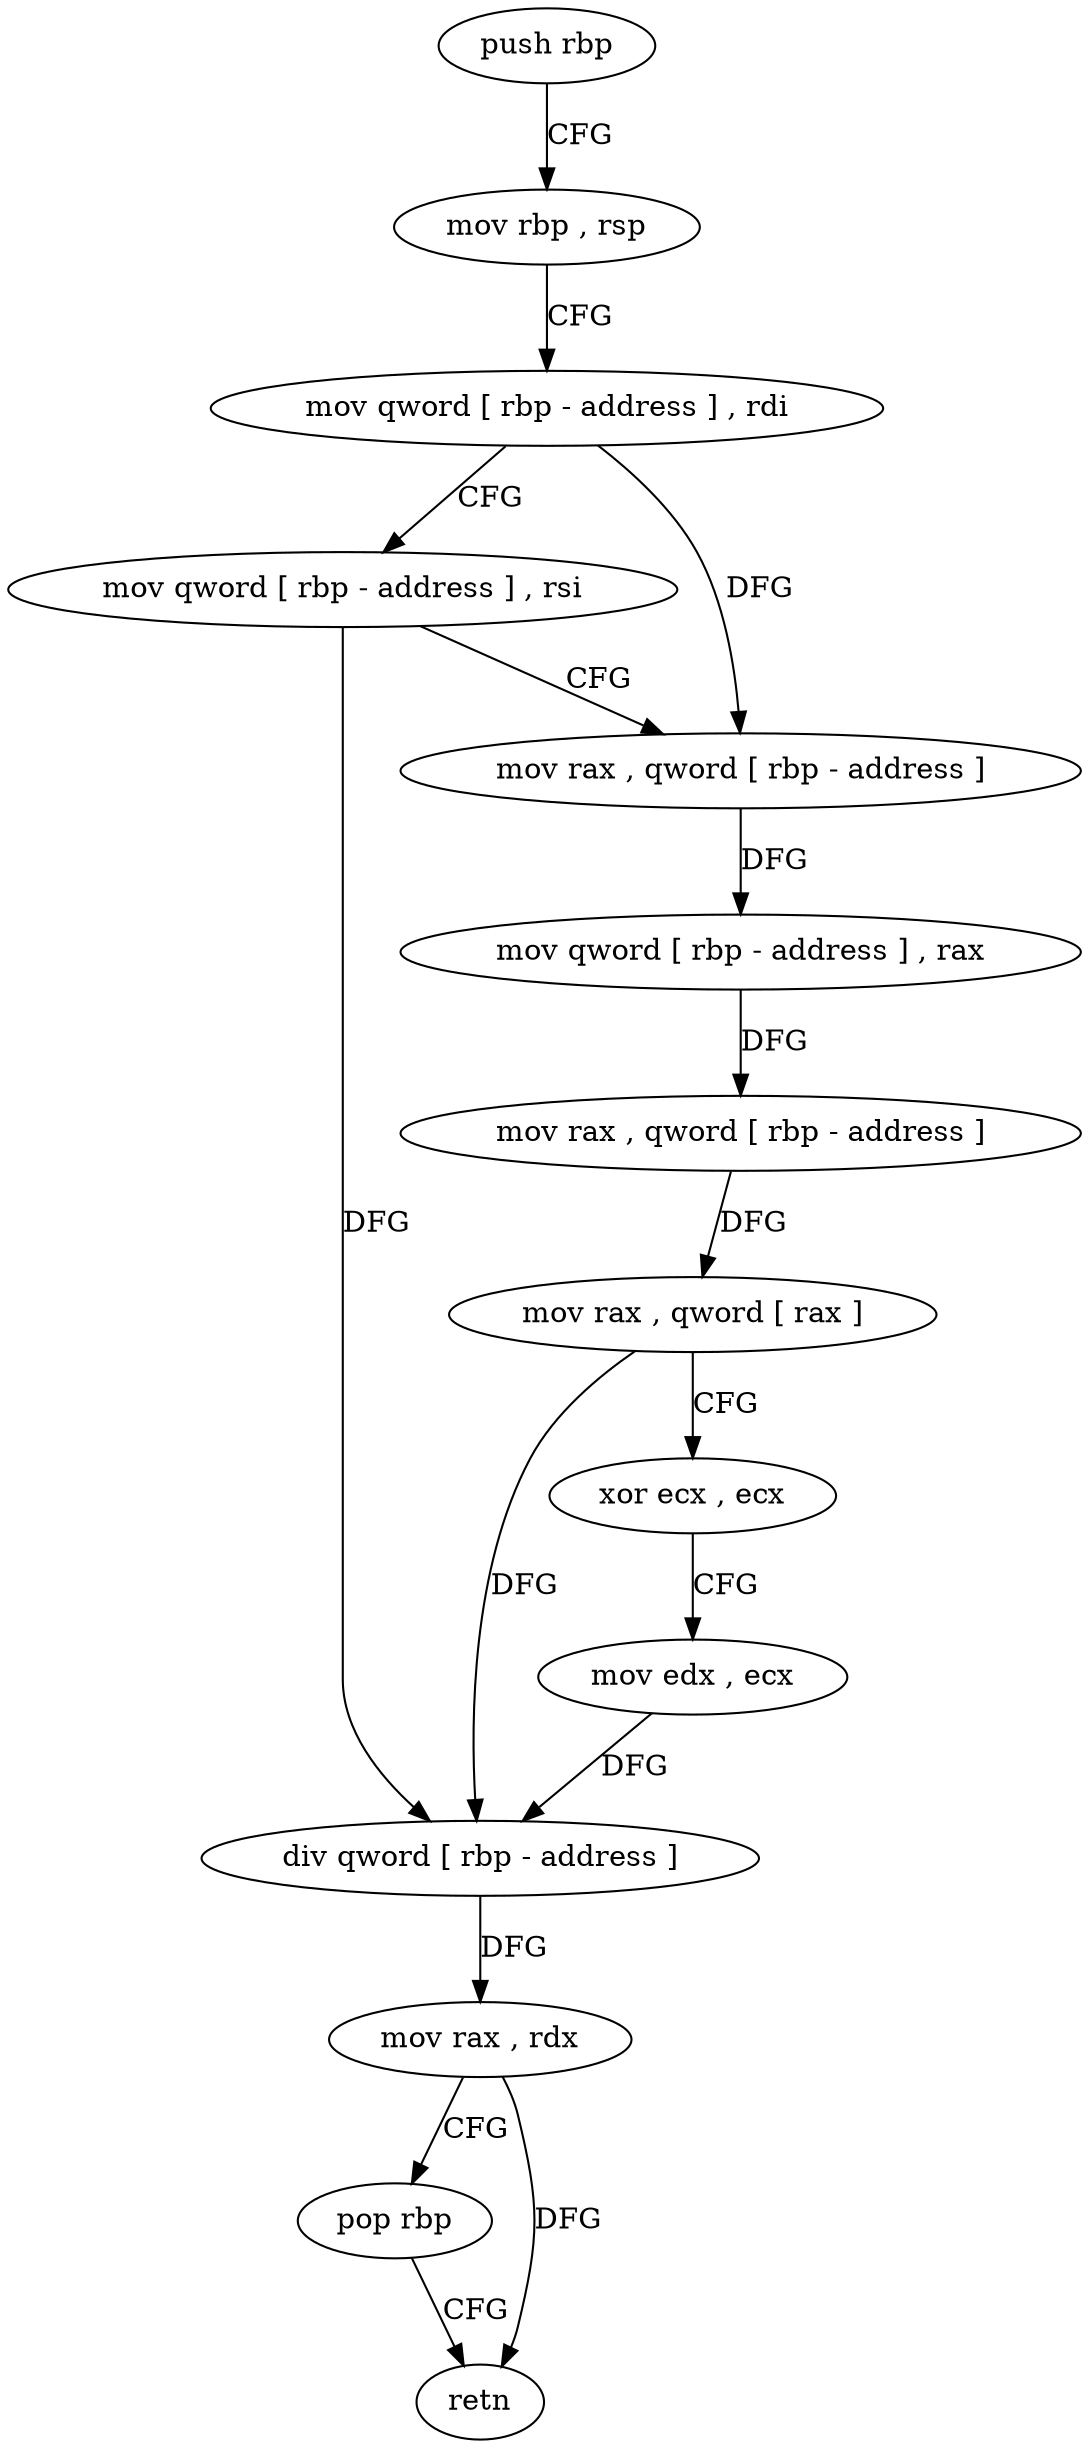 digraph "func" {
"4291712" [label = "push rbp" ]
"4291713" [label = "mov rbp , rsp" ]
"4291716" [label = "mov qword [ rbp - address ] , rdi" ]
"4291720" [label = "mov qword [ rbp - address ] , rsi" ]
"4291724" [label = "mov rax , qword [ rbp - address ]" ]
"4291728" [label = "mov qword [ rbp - address ] , rax" ]
"4291732" [label = "mov rax , qword [ rbp - address ]" ]
"4291736" [label = "mov rax , qword [ rax ]" ]
"4291739" [label = "xor ecx , ecx" ]
"4291741" [label = "mov edx , ecx" ]
"4291743" [label = "div qword [ rbp - address ]" ]
"4291747" [label = "mov rax , rdx" ]
"4291750" [label = "pop rbp" ]
"4291751" [label = "retn" ]
"4291712" -> "4291713" [ label = "CFG" ]
"4291713" -> "4291716" [ label = "CFG" ]
"4291716" -> "4291720" [ label = "CFG" ]
"4291716" -> "4291724" [ label = "DFG" ]
"4291720" -> "4291724" [ label = "CFG" ]
"4291720" -> "4291743" [ label = "DFG" ]
"4291724" -> "4291728" [ label = "DFG" ]
"4291728" -> "4291732" [ label = "DFG" ]
"4291732" -> "4291736" [ label = "DFG" ]
"4291736" -> "4291739" [ label = "CFG" ]
"4291736" -> "4291743" [ label = "DFG" ]
"4291739" -> "4291741" [ label = "CFG" ]
"4291741" -> "4291743" [ label = "DFG" ]
"4291743" -> "4291747" [ label = "DFG" ]
"4291747" -> "4291750" [ label = "CFG" ]
"4291747" -> "4291751" [ label = "DFG" ]
"4291750" -> "4291751" [ label = "CFG" ]
}
